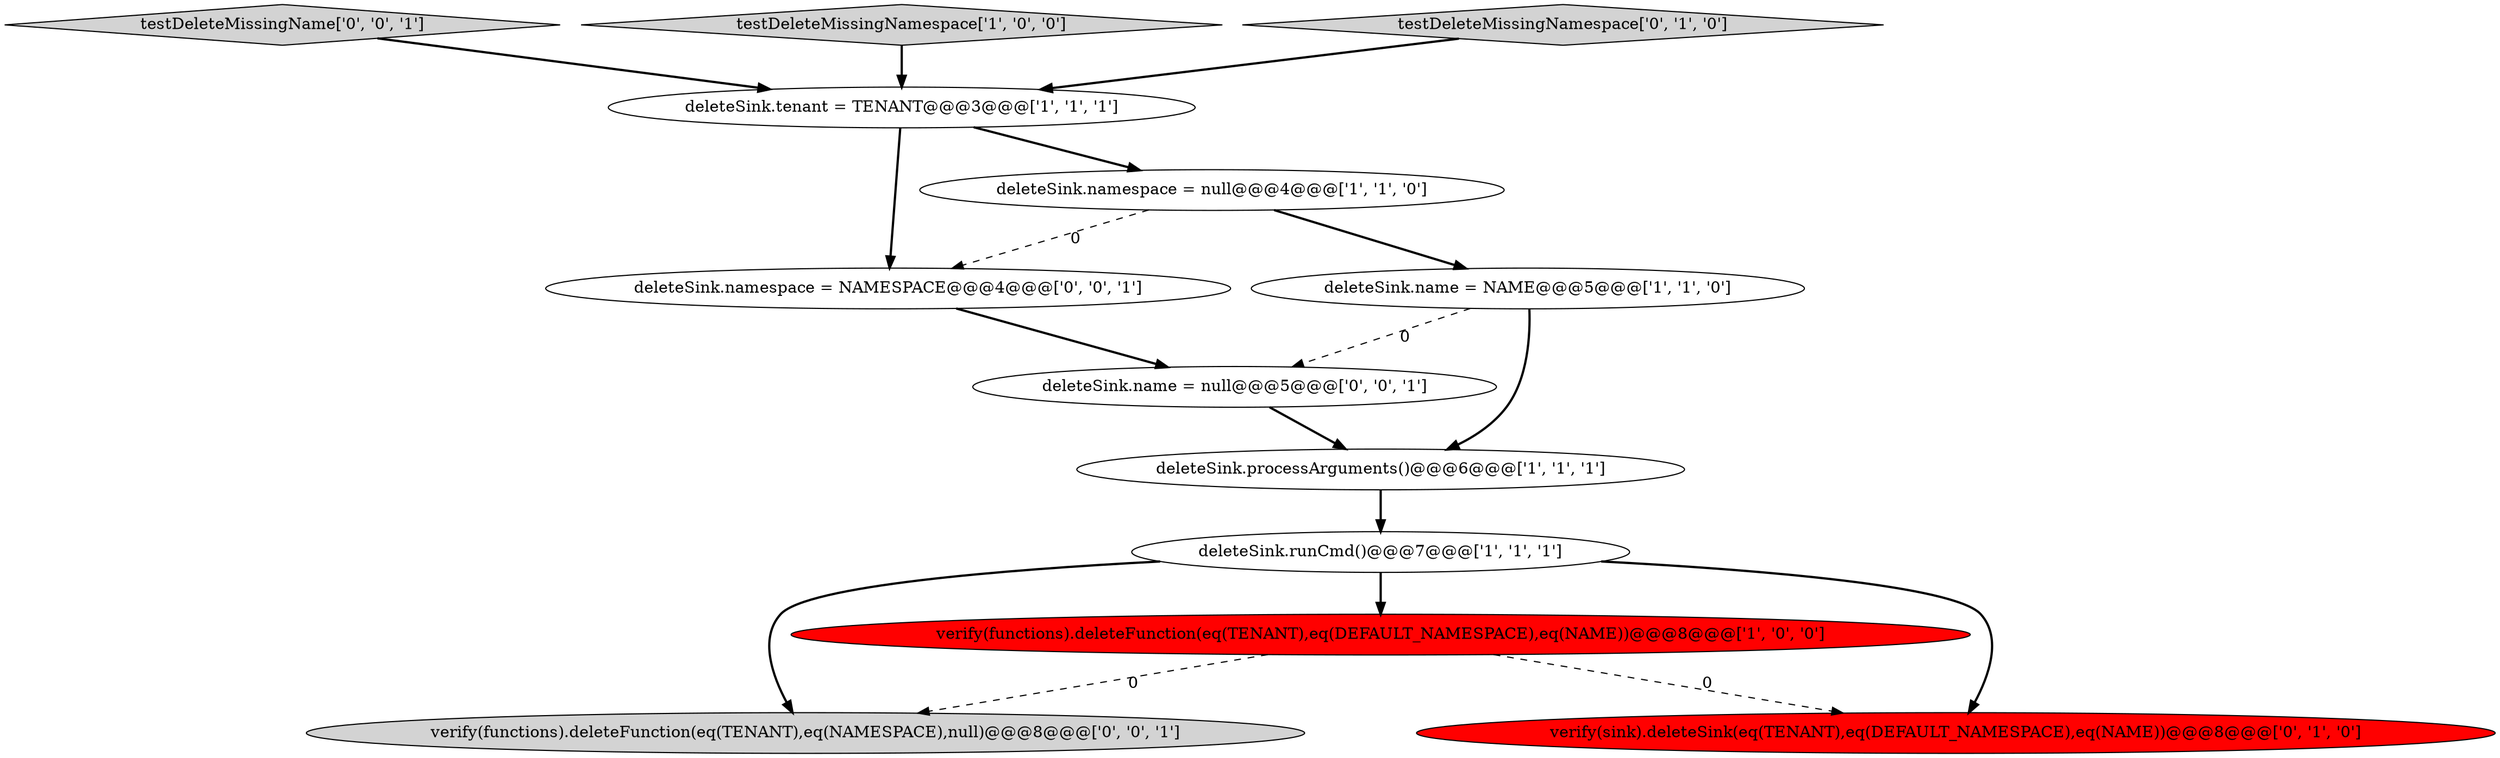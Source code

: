 digraph {
5 [style = filled, label = "deleteSink.runCmd()@@@7@@@['1', '1', '1']", fillcolor = white, shape = ellipse image = "AAA0AAABBB1BBB"];
12 [style = filled, label = "testDeleteMissingName['0', '0', '1']", fillcolor = lightgray, shape = diamond image = "AAA0AAABBB3BBB"];
6 [style = filled, label = "testDeleteMissingNamespace['1', '0', '0']", fillcolor = lightgray, shape = diamond image = "AAA0AAABBB1BBB"];
4 [style = filled, label = "verify(functions).deleteFunction(eq(TENANT),eq(DEFAULT_NAMESPACE),eq(NAME))@@@8@@@['1', '0', '0']", fillcolor = red, shape = ellipse image = "AAA1AAABBB1BBB"];
0 [style = filled, label = "deleteSink.tenant = TENANT@@@3@@@['1', '1', '1']", fillcolor = white, shape = ellipse image = "AAA0AAABBB1BBB"];
1 [style = filled, label = "deleteSink.name = NAME@@@5@@@['1', '1', '0']", fillcolor = white, shape = ellipse image = "AAA0AAABBB1BBB"];
3 [style = filled, label = "deleteSink.processArguments()@@@6@@@['1', '1', '1']", fillcolor = white, shape = ellipse image = "AAA0AAABBB1BBB"];
11 [style = filled, label = "deleteSink.name = null@@@5@@@['0', '0', '1']", fillcolor = white, shape = ellipse image = "AAA0AAABBB3BBB"];
9 [style = filled, label = "deleteSink.namespace = NAMESPACE@@@4@@@['0', '0', '1']", fillcolor = white, shape = ellipse image = "AAA0AAABBB3BBB"];
10 [style = filled, label = "verify(functions).deleteFunction(eq(TENANT),eq(NAMESPACE),null)@@@8@@@['0', '0', '1']", fillcolor = lightgray, shape = ellipse image = "AAA0AAABBB3BBB"];
8 [style = filled, label = "testDeleteMissingNamespace['0', '1', '0']", fillcolor = lightgray, shape = diamond image = "AAA0AAABBB2BBB"];
2 [style = filled, label = "deleteSink.namespace = null@@@4@@@['1', '1', '0']", fillcolor = white, shape = ellipse image = "AAA0AAABBB1BBB"];
7 [style = filled, label = "verify(sink).deleteSink(eq(TENANT),eq(DEFAULT_NAMESPACE),eq(NAME))@@@8@@@['0', '1', '0']", fillcolor = red, shape = ellipse image = "AAA1AAABBB2BBB"];
1->3 [style = bold, label=""];
8->0 [style = bold, label=""];
5->7 [style = bold, label=""];
5->10 [style = bold, label=""];
3->5 [style = bold, label=""];
0->9 [style = bold, label=""];
6->0 [style = bold, label=""];
9->11 [style = bold, label=""];
4->10 [style = dashed, label="0"];
11->3 [style = bold, label=""];
2->9 [style = dashed, label="0"];
12->0 [style = bold, label=""];
4->7 [style = dashed, label="0"];
1->11 [style = dashed, label="0"];
2->1 [style = bold, label=""];
5->4 [style = bold, label=""];
0->2 [style = bold, label=""];
}

